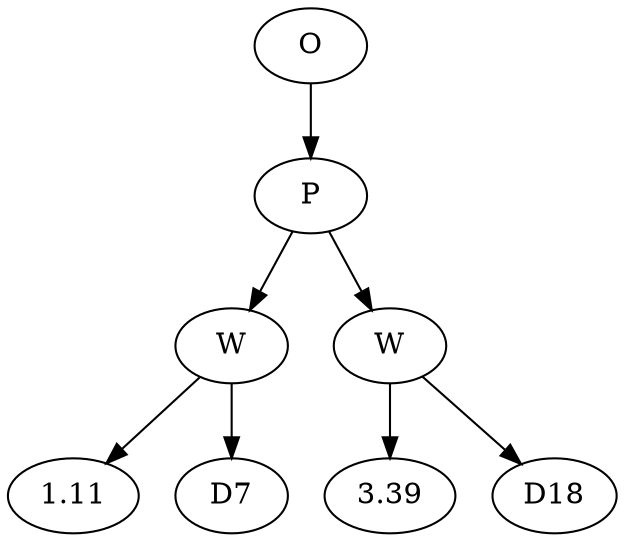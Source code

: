 // Tree
digraph {
	2083646 [label=O]
	2083647 [label=P]
	2083646 -> 2083647
	2083648 [label=W]
	2083647 -> 2083648
	2083649 [label=1.11]
	2083648 -> 2083649
	2083650 [label=D7]
	2083648 -> 2083650
	2083651 [label=W]
	2083647 -> 2083651
	2083652 [label=3.39]
	2083651 -> 2083652
	2083653 [label=D18]
	2083651 -> 2083653
}
